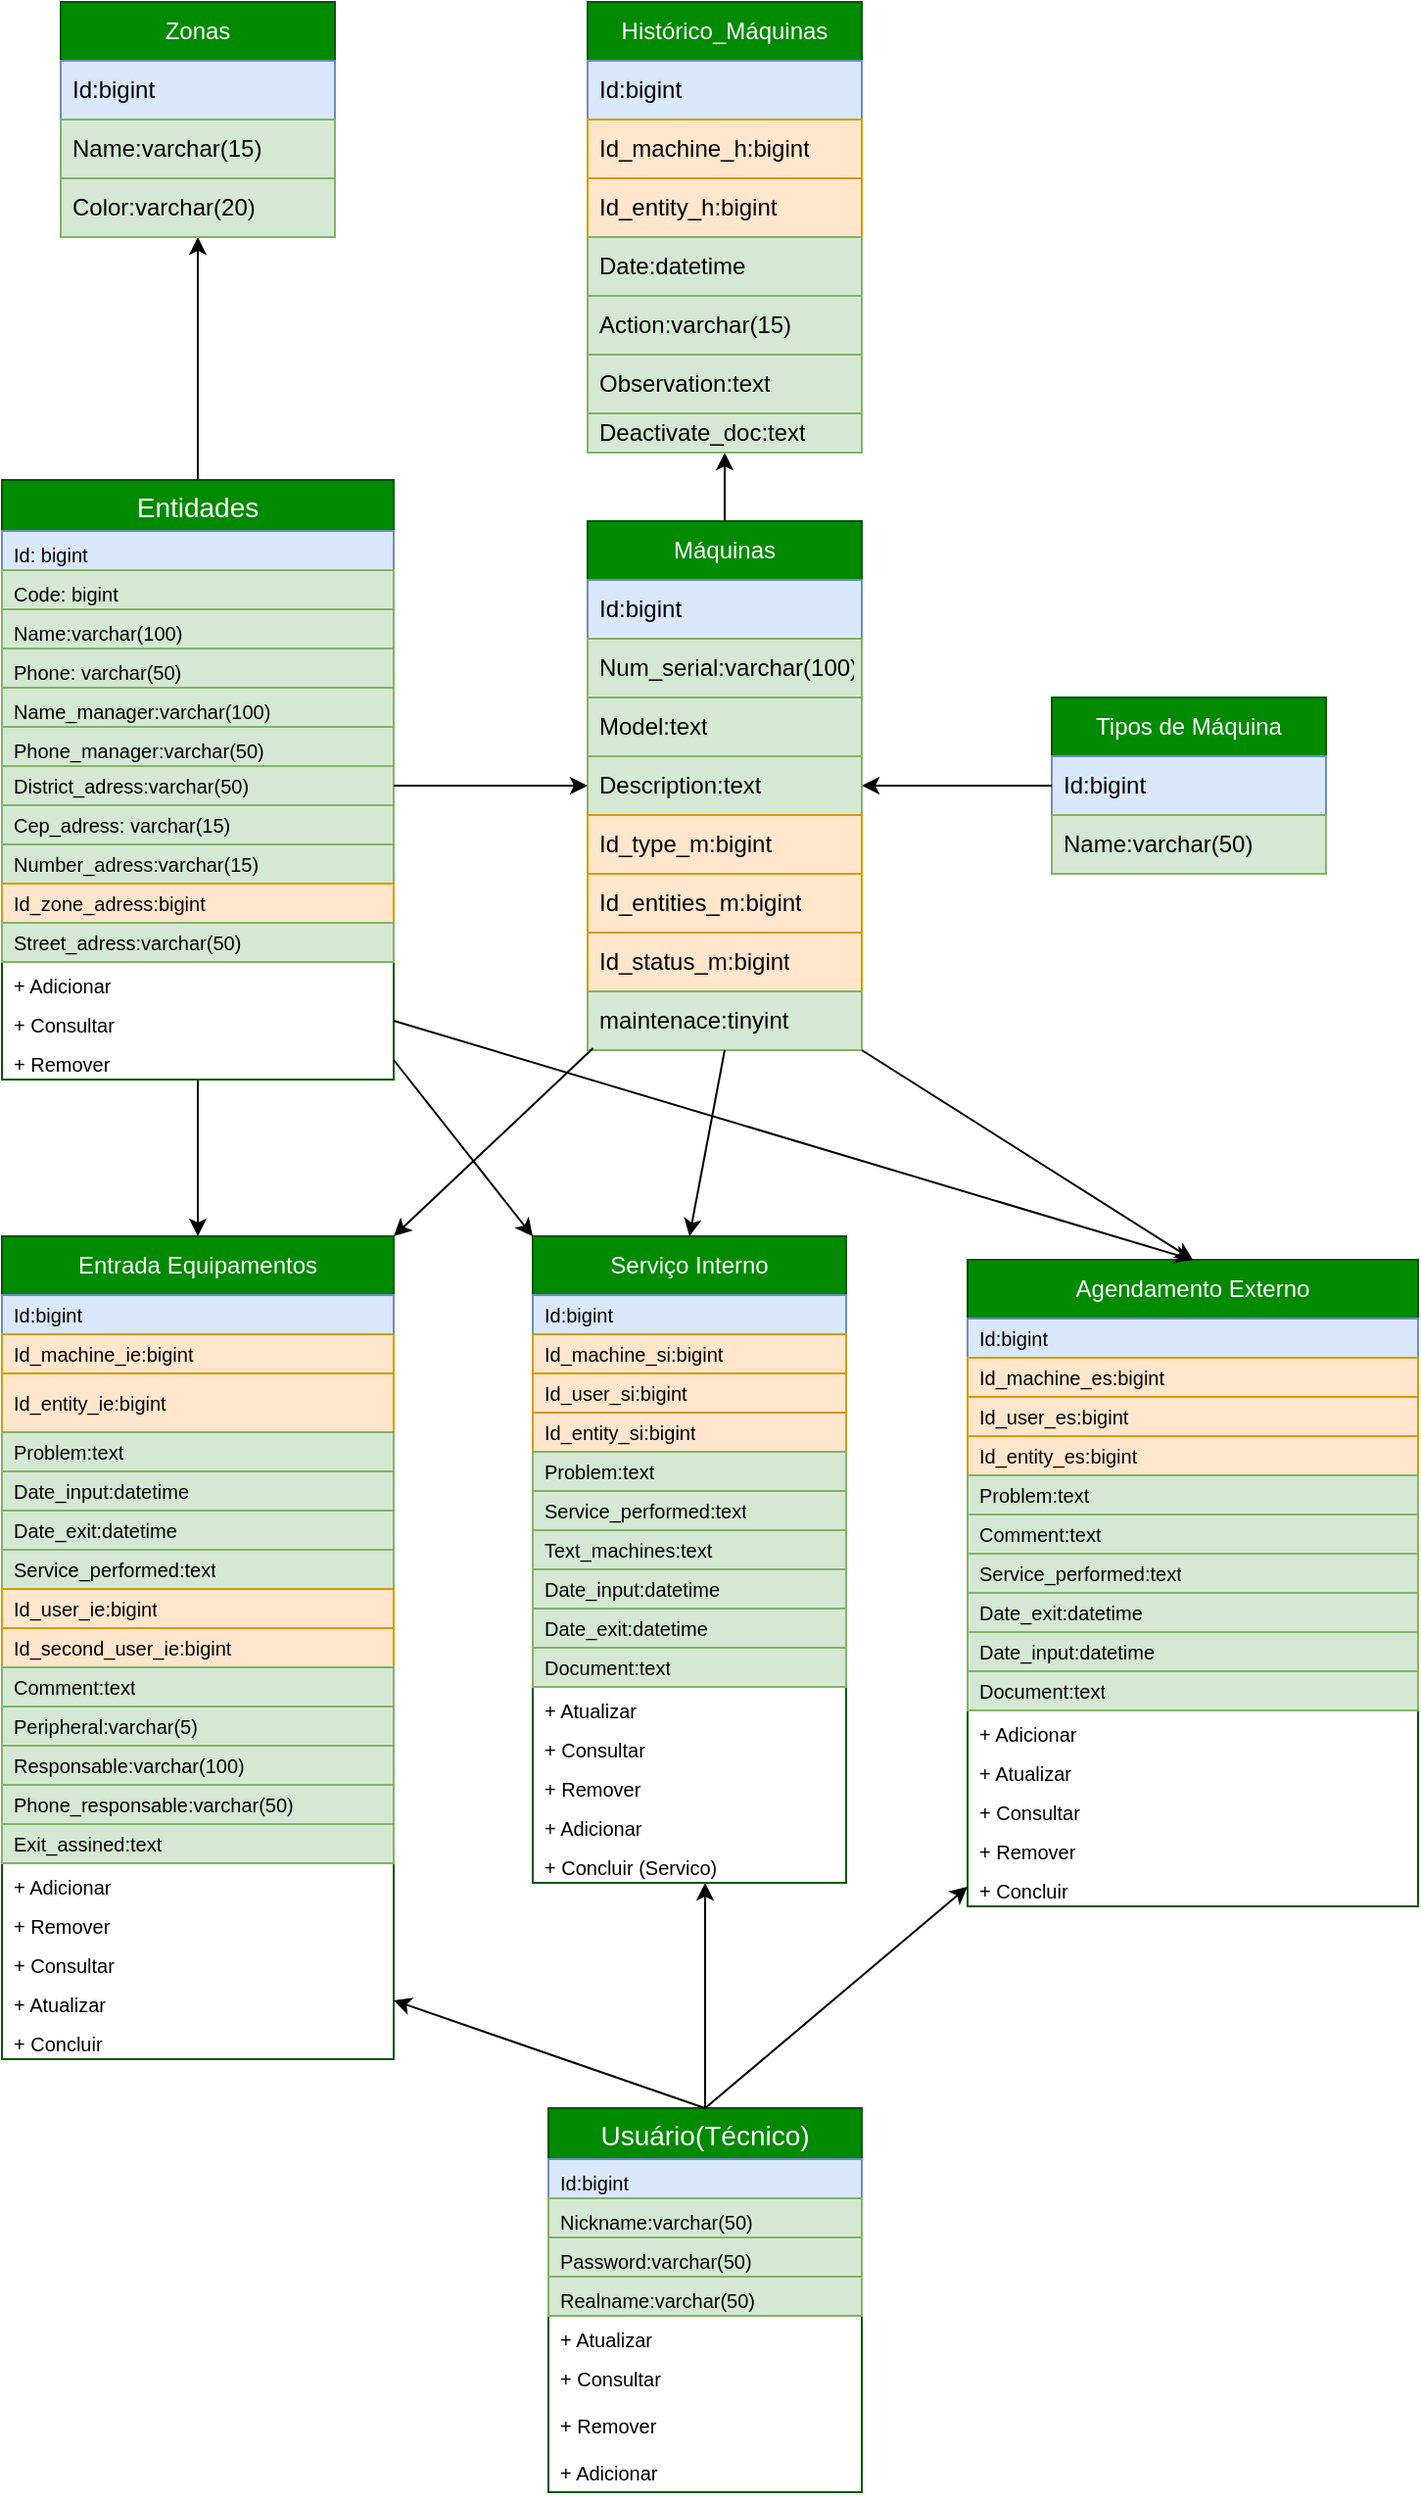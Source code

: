 <mxfile version="21.6.7" type="github">
  <diagram id="jhH0rVAZ2vCAp0ZQUBY2" name="Página-1">
    <mxGraphModel dx="880" dy="1647" grid="1" gridSize="10" guides="1" tooltips="1" connect="1" arrows="1" fold="1" page="1" pageScale="1" pageWidth="827" pageHeight="1169" math="0" shadow="0">
      <root>
        <mxCell id="0" />
        <mxCell id="1" parent="0" />
        <mxCell id="5Dbo4IFUf-cEWgBnjJbT-24" style="edgeStyle=orthogonalEdgeStyle;rounded=0;orthogonalLoop=1;jettySize=auto;html=1;" parent="1" source="HRyGoy-bqbEOZROaMwTN-1" target="rhLS4Nic2qTSWlhyDRIB-3" edge="1">
          <mxGeometry relative="1" as="geometry">
            <Array as="points">
              <mxPoint x="389" y="575" />
              <mxPoint x="389" y="575" />
            </Array>
          </mxGeometry>
        </mxCell>
        <mxCell id="HRyGoy-bqbEOZROaMwTN-1" value="Usuário(Técnico)" style="swimlane;fontStyle=0;childLayout=stackLayout;horizontal=1;startSize=26;horizontalStack=0;resizeParent=1;resizeParentMax=0;resizeLast=0;collapsible=1;marginBottom=0;align=center;fontSize=14;fillColor=#008a00;fontColor=#ffffff;strokeColor=#005700;" parent="1" vertex="1">
          <mxGeometry x="309" y="635" width="160" height="196" as="geometry" />
        </mxCell>
        <mxCell id="HRyGoy-bqbEOZROaMwTN-2" value="Id:bigint" style="text;strokeColor=#6c8ebf;fillColor=#dae8fc;spacingLeft=4;spacingRight=4;overflow=hidden;rotatable=0;points=[[0,0.5],[1,0.5]];portConstraint=eastwest;fontSize=10;spacing=2;spacingTop=0;" parent="HRyGoy-bqbEOZROaMwTN-1" vertex="1">
          <mxGeometry y="26" width="160" height="20" as="geometry" />
        </mxCell>
        <mxCell id="HRyGoy-bqbEOZROaMwTN-3" value="Nickname:varchar(50)" style="text;strokeColor=#82b366;fillColor=#d5e8d4;spacingLeft=4;spacingRight=4;overflow=hidden;rotatable=0;points=[[0,0.5],[1,0.5]];portConstraint=eastwest;fontSize=10;spacing=2;spacingTop=0;" parent="HRyGoy-bqbEOZROaMwTN-1" vertex="1">
          <mxGeometry y="46" width="160" height="20" as="geometry" />
        </mxCell>
        <mxCell id="HRyGoy-bqbEOZROaMwTN-4" value="Password:varchar(50)" style="text;strokeColor=#82b366;fillColor=#d5e8d4;spacingLeft=4;spacingRight=4;overflow=hidden;rotatable=0;points=[[0,0.5],[1,0.5]];portConstraint=eastwest;fontSize=10;spacing=2;spacingTop=0;" parent="HRyGoy-bqbEOZROaMwTN-1" vertex="1">
          <mxGeometry y="66" width="160" height="20" as="geometry" />
        </mxCell>
        <mxCell id="HRyGoy-bqbEOZROaMwTN-5" value="Realname:varchar(50)" style="text;strokeColor=#82b366;fillColor=#d5e8d4;spacingLeft=4;spacingRight=4;overflow=hidden;rotatable=0;points=[[0,0.5],[1,0.5]];portConstraint=eastwest;fontSize=10;spacing=2;spacingTop=0;" parent="HRyGoy-bqbEOZROaMwTN-1" vertex="1">
          <mxGeometry y="86" width="160" height="20" as="geometry" />
        </mxCell>
        <mxCell id="HRyGoy-bqbEOZROaMwTN-100" value="+ Atualizar" style="text;spacingLeft=4;spacingRight=4;overflow=hidden;rotatable=0;points=[[0,0.5],[1,0.5]];portConstraint=eastwest;fontSize=10;" parent="HRyGoy-bqbEOZROaMwTN-1" vertex="1">
          <mxGeometry y="106" width="160" height="20" as="geometry" />
        </mxCell>
        <mxCell id="HRyGoy-bqbEOZROaMwTN-99" value="+ Consultar" style="text;spacingLeft=4;spacingRight=4;overflow=hidden;rotatable=0;points=[[0,0.5],[1,0.5]];portConstraint=eastwest;fontSize=10;" parent="HRyGoy-bqbEOZROaMwTN-1" vertex="1">
          <mxGeometry y="126" width="160" height="24" as="geometry" />
        </mxCell>
        <mxCell id="HRyGoy-bqbEOZROaMwTN-98" value="+ Remover" style="text;spacingLeft=4;spacingRight=4;overflow=hidden;rotatable=0;points=[[0,0.5],[1,0.5]];portConstraint=eastwest;fontSize=10;" parent="HRyGoy-bqbEOZROaMwTN-1" vertex="1">
          <mxGeometry y="150" width="160" height="24" as="geometry" />
        </mxCell>
        <mxCell id="HRyGoy-bqbEOZROaMwTN-101" value="+ Adicionar" style="text;spacingLeft=4;spacingRight=4;overflow=hidden;rotatable=0;points=[[0,0.5],[1,0.5]];portConstraint=eastwest;fontSize=10;" parent="HRyGoy-bqbEOZROaMwTN-1" vertex="1">
          <mxGeometry y="174" width="160" height="22" as="geometry" />
        </mxCell>
        <mxCell id="5Dbo4IFUf-cEWgBnjJbT-6" style="edgeStyle=orthogonalEdgeStyle;rounded=0;orthogonalLoop=1;jettySize=auto;html=1;entryX=0.5;entryY=1;entryDx=0;entryDy=0;" parent="1" source="HRyGoy-bqbEOZROaMwTN-12" target="J3NY9IiLI2Scwx7a_72_-1" edge="1">
          <mxGeometry relative="1" as="geometry" />
        </mxCell>
        <mxCell id="5Dbo4IFUf-cEWgBnjJbT-11" style="edgeStyle=orthogonalEdgeStyle;rounded=0;orthogonalLoop=1;jettySize=auto;html=1;entryX=0.5;entryY=0;entryDx=0;entryDy=0;" parent="1" source="HRyGoy-bqbEOZROaMwTN-12" target="HRyGoy-bqbEOZROaMwTN-20" edge="1">
          <mxGeometry relative="1" as="geometry" />
        </mxCell>
        <mxCell id="HRyGoy-bqbEOZROaMwTN-12" value="Entidades" style="swimlane;fontStyle=0;childLayout=stackLayout;horizontal=1;startSize=26;horizontalStack=0;resizeParent=1;resizeParentMax=0;resizeLast=0;collapsible=1;marginBottom=0;align=center;fontSize=14;fillColor=#008a00;fontColor=#ffffff;strokeColor=#005700;" parent="1" vertex="1">
          <mxGeometry x="30" y="-196" width="200" height="306" as="geometry" />
        </mxCell>
        <mxCell id="HRyGoy-bqbEOZROaMwTN-13" value="Id: bigint" style="text;strokeColor=#6c8ebf;fillColor=#dae8fc;spacingLeft=4;spacingRight=4;overflow=hidden;rotatable=0;points=[[0,0.5],[1,0.5]];portConstraint=eastwest;fontSize=10;" parent="HRyGoy-bqbEOZROaMwTN-12" vertex="1">
          <mxGeometry y="26" width="200" height="20" as="geometry" />
        </mxCell>
        <mxCell id="rhLS4Nic2qTSWlhyDRIB-1" value="Code: bigint" style="text;strokeColor=#82b366;fillColor=#d5e8d4;spacingLeft=4;spacingRight=4;overflow=hidden;rotatable=0;points=[[0,0.5],[1,0.5]];portConstraint=eastwest;fontSize=10;" parent="HRyGoy-bqbEOZROaMwTN-12" vertex="1">
          <mxGeometry y="46" width="200" height="20" as="geometry" />
        </mxCell>
        <mxCell id="HRyGoy-bqbEOZROaMwTN-14" value="Name:varchar(100)" style="text;strokeColor=#82b366;fillColor=#d5e8d4;spacingLeft=4;spacingRight=4;overflow=hidden;rotatable=0;points=[[0,0.5],[1,0.5]];portConstraint=eastwest;fontSize=10;" parent="HRyGoy-bqbEOZROaMwTN-12" vertex="1">
          <mxGeometry y="66" width="200" height="20" as="geometry" />
        </mxCell>
        <mxCell id="HRyGoy-bqbEOZROaMwTN-17" value="Phone: varchar(50)" style="text;strokeColor=#82b366;fillColor=#d5e8d4;spacingLeft=4;spacingRight=4;overflow=hidden;rotatable=0;points=[[0,0.5],[1,0.5]];portConstraint=eastwest;fontSize=10;" parent="HRyGoy-bqbEOZROaMwTN-12" vertex="1">
          <mxGeometry y="86" width="200" height="20" as="geometry" />
        </mxCell>
        <mxCell id="HRyGoy-bqbEOZROaMwTN-18" value="Name_manager:varchar(100)" style="text;strokeColor=#82b366;fillColor=#d5e8d4;spacingLeft=4;spacingRight=4;overflow=hidden;rotatable=0;points=[[0,0.5],[1,0.5]];portConstraint=eastwest;fontSize=10;" parent="HRyGoy-bqbEOZROaMwTN-12" vertex="1">
          <mxGeometry y="106" width="200" height="20" as="geometry" />
        </mxCell>
        <mxCell id="HRyGoy-bqbEOZROaMwTN-19" value="Phone_manager:varchar(50)" style="text;strokeColor=#82b366;fillColor=#d5e8d4;spacingLeft=4;spacingRight=4;overflow=hidden;rotatable=0;points=[[0,0.5],[1,0.5]];portConstraint=eastwest;fontSize=10;" parent="HRyGoy-bqbEOZROaMwTN-12" vertex="1">
          <mxGeometry y="126" width="200" height="20" as="geometry" />
        </mxCell>
        <mxCell id="HRyGoy-bqbEOZROaMwTN-63" value="District_adress:varchar(50)" style="text;strokeColor=#82b366;fillColor=#d5e8d4;align=left;verticalAlign=middle;spacingLeft=4;spacingRight=4;overflow=hidden;points=[[0,0.5],[1,0.5]];portConstraint=eastwest;rotatable=0;whiteSpace=wrap;html=1;fontSize=10;" parent="HRyGoy-bqbEOZROaMwTN-12" vertex="1">
          <mxGeometry y="146" width="200" height="20" as="geometry" />
        </mxCell>
        <mxCell id="HRyGoy-bqbEOZROaMwTN-67" value="Cep_adress: varchar(15)" style="text;strokeColor=#82b366;fillColor=#d5e8d4;align=left;verticalAlign=middle;spacingLeft=4;spacingRight=4;overflow=hidden;points=[[0,0.5],[1,0.5]];portConstraint=eastwest;rotatable=0;whiteSpace=wrap;html=1;fontSize=10;" parent="HRyGoy-bqbEOZROaMwTN-12" vertex="1">
          <mxGeometry y="166" width="200" height="20" as="geometry" />
        </mxCell>
        <mxCell id="HRyGoy-bqbEOZROaMwTN-66" value="Number_adress:varchar(15)" style="text;strokeColor=#82b366;fillColor=#d5e8d4;align=left;verticalAlign=middle;spacingLeft=4;spacingRight=4;overflow=hidden;points=[[0,0.5],[1,0.5]];portConstraint=eastwest;rotatable=0;whiteSpace=wrap;html=1;fontSize=10;" parent="HRyGoy-bqbEOZROaMwTN-12" vertex="1">
          <mxGeometry y="186" width="200" height="20" as="geometry" />
        </mxCell>
        <mxCell id="HRyGoy-bqbEOZROaMwTN-65" value="Id_zone_adress:bigint" style="text;strokeColor=#d79b00;fillColor=#ffe6cc;align=left;verticalAlign=middle;spacingLeft=4;spacingRight=4;overflow=hidden;points=[[0,0.5],[1,0.5]];portConstraint=eastwest;rotatable=0;whiteSpace=wrap;html=1;fontSize=10;" parent="HRyGoy-bqbEOZROaMwTN-12" vertex="1">
          <mxGeometry y="206" width="200" height="20" as="geometry" />
        </mxCell>
        <mxCell id="HRyGoy-bqbEOZROaMwTN-64" value="Street_adress:varchar(50)" style="text;strokeColor=#82b366;fillColor=#d5e8d4;align=left;verticalAlign=middle;spacingLeft=4;spacingRight=4;overflow=hidden;points=[[0,0.5],[1,0.5]];portConstraint=eastwest;rotatable=0;whiteSpace=wrap;html=1;fontSize=10;" parent="HRyGoy-bqbEOZROaMwTN-12" vertex="1">
          <mxGeometry y="226" width="200" height="20" as="geometry" />
        </mxCell>
        <mxCell id="HRyGoy-bqbEOZROaMwTN-79" value="+ Adicionar" style="text;spacingLeft=4;spacingRight=4;overflow=hidden;rotatable=0;points=[[0,0.5],[1,0.5]];portConstraint=eastwest;fontSize=10;" parent="HRyGoy-bqbEOZROaMwTN-12" vertex="1">
          <mxGeometry y="246" width="200" height="20" as="geometry" />
        </mxCell>
        <mxCell id="HRyGoy-bqbEOZROaMwTN-80" value="+ Consultar" style="text;spacingLeft=4;spacingRight=4;overflow=hidden;rotatable=0;points=[[0,0.5],[1,0.5]];portConstraint=eastwest;fontSize=10;" parent="HRyGoy-bqbEOZROaMwTN-12" vertex="1">
          <mxGeometry y="266" width="200" height="20" as="geometry" />
        </mxCell>
        <mxCell id="HRyGoy-bqbEOZROaMwTN-81" value="+ Remover" style="text;spacingLeft=4;spacingRight=4;overflow=hidden;rotatable=0;points=[[0,0.5],[1,0.5]];portConstraint=eastwest;fontSize=10;" parent="HRyGoy-bqbEOZROaMwTN-12" vertex="1">
          <mxGeometry y="286" width="200" height="20" as="geometry" />
        </mxCell>
        <mxCell id="HRyGoy-bqbEOZROaMwTN-20" value="Entrada Equipamentos" style="swimlane;fontStyle=0;childLayout=stackLayout;horizontal=1;startSize=30;horizontalStack=0;resizeParent=1;resizeParentMax=0;resizeLast=0;collapsible=1;marginBottom=0;whiteSpace=wrap;html=1;fillColor=#008a00;fontColor=#ffffff;strokeColor=#005700;" parent="1" vertex="1">
          <mxGeometry x="30" y="190" width="200" height="420" as="geometry" />
        </mxCell>
        <mxCell id="HRyGoy-bqbEOZROaMwTN-21" value="Id:bigint" style="text;strokeColor=#6c8ebf;fillColor=#dae8fc;align=left;verticalAlign=middle;spacingLeft=4;spacingRight=4;overflow=hidden;points=[[0,0.5],[1,0.5]];portConstraint=eastwest;rotatable=0;whiteSpace=wrap;html=1;fontSize=10;" parent="HRyGoy-bqbEOZROaMwTN-20" vertex="1">
          <mxGeometry y="30" width="200" height="20" as="geometry" />
        </mxCell>
        <mxCell id="HRyGoy-bqbEOZROaMwTN-22" value="Id_machine_ie:bigint" style="text;strokeColor=#d79b00;fillColor=#ffe6cc;align=left;verticalAlign=middle;spacingLeft=4;spacingRight=4;overflow=hidden;points=[[0,0.5],[1,0.5]];portConstraint=eastwest;rotatable=0;whiteSpace=wrap;html=1;fontSize=10;" parent="HRyGoy-bqbEOZROaMwTN-20" vertex="1">
          <mxGeometry y="50" width="200" height="20" as="geometry" />
        </mxCell>
        <mxCell id="QohuGBd5x0z0jERMGqDr-1" value="Id_entity_ie:bigint" style="text;strokeColor=#d79b00;fillColor=#ffe6cc;align=left;verticalAlign=middle;spacingLeft=4;spacingRight=4;overflow=hidden;points=[[0,0.5],[1,0.5]];portConstraint=eastwest;rotatable=0;whiteSpace=wrap;html=1;fontSize=10;" parent="HRyGoy-bqbEOZROaMwTN-20" vertex="1">
          <mxGeometry y="70" width="200" height="30" as="geometry" />
        </mxCell>
        <mxCell id="HRyGoy-bqbEOZROaMwTN-28" value="Problem:text" style="text;strokeColor=#82b366;fillColor=#d5e8d4;align=left;verticalAlign=middle;spacingLeft=4;spacingRight=4;overflow=hidden;points=[[0,0.5],[1,0.5]];portConstraint=eastwest;rotatable=0;whiteSpace=wrap;html=1;fontSize=10;" parent="HRyGoy-bqbEOZROaMwTN-20" vertex="1">
          <mxGeometry y="100" width="200" height="20" as="geometry" />
        </mxCell>
        <mxCell id="HRyGoy-bqbEOZROaMwTN-26" value="Date_input:datetime" style="text;strokeColor=#82b366;fillColor=#d5e8d4;align=left;verticalAlign=middle;spacingLeft=4;spacingRight=4;overflow=hidden;points=[[0,0.5],[1,0.5]];portConstraint=eastwest;rotatable=0;whiteSpace=wrap;html=1;fontSize=10;" parent="HRyGoy-bqbEOZROaMwTN-20" vertex="1">
          <mxGeometry y="120" width="200" height="20" as="geometry" />
        </mxCell>
        <mxCell id="HRyGoy-bqbEOZROaMwTN-25" value="Date_exit:datetime" style="text;strokeColor=#82b366;fillColor=#d5e8d4;align=left;verticalAlign=middle;spacingLeft=4;spacingRight=4;overflow=hidden;points=[[0,0.5],[1,0.5]];portConstraint=eastwest;rotatable=0;whiteSpace=wrap;html=1;fontSize=10;" parent="HRyGoy-bqbEOZROaMwTN-20" vertex="1">
          <mxGeometry y="140" width="200" height="20" as="geometry" />
        </mxCell>
        <mxCell id="HRyGoy-bqbEOZROaMwTN-60" value="Service_performed:text" style="text;strokeColor=#82b366;fillColor=#d5e8d4;align=left;verticalAlign=middle;spacingLeft=4;spacingRight=4;overflow=hidden;points=[[0,0.5],[1,0.5]];portConstraint=eastwest;rotatable=0;whiteSpace=wrap;html=1;fontSize=10;" parent="HRyGoy-bqbEOZROaMwTN-20" vertex="1">
          <mxGeometry y="160" width="200" height="20" as="geometry" />
        </mxCell>
        <mxCell id="HRyGoy-bqbEOZROaMwTN-27" value="Id_user_ie:bigint" style="text;strokeColor=#d79b00;fillColor=#ffe6cc;align=left;verticalAlign=middle;spacingLeft=4;spacingRight=4;overflow=hidden;points=[[0,0.5],[1,0.5]];portConstraint=eastwest;rotatable=0;whiteSpace=wrap;html=1;fontSize=10;" parent="HRyGoy-bqbEOZROaMwTN-20" vertex="1">
          <mxGeometry y="180" width="200" height="20" as="geometry" />
        </mxCell>
        <mxCell id="5Dbo4IFUf-cEWgBnjJbT-16" value="Id_second_user_ie:bigint" style="text;strokeColor=#d79b00;fillColor=#ffe6cc;align=left;verticalAlign=middle;spacingLeft=4;spacingRight=4;overflow=hidden;points=[[0,0.5],[1,0.5]];portConstraint=eastwest;rotatable=0;whiteSpace=wrap;html=1;fontSize=10;" parent="HRyGoy-bqbEOZROaMwTN-20" vertex="1">
          <mxGeometry y="200" width="200" height="20" as="geometry" />
        </mxCell>
        <mxCell id="HRyGoy-bqbEOZROaMwTN-55" value="Comment:text" style="text;strokeColor=#82b366;fillColor=#d5e8d4;align=left;verticalAlign=middle;spacingLeft=4;spacingRight=4;overflow=hidden;points=[[0,0.5],[1,0.5]];portConstraint=eastwest;rotatable=0;whiteSpace=wrap;html=1;fontSize=10;" parent="HRyGoy-bqbEOZROaMwTN-20" vertex="1">
          <mxGeometry y="220" width="200" height="20" as="geometry" />
        </mxCell>
        <mxCell id="5Dbo4IFUf-cEWgBnjJbT-13" value="Peripheral:varchar(5)" style="text;strokeColor=#82b366;fillColor=#d5e8d4;align=left;verticalAlign=middle;spacingLeft=4;spacingRight=4;overflow=hidden;points=[[0,0.5],[1,0.5]];portConstraint=eastwest;rotatable=0;whiteSpace=wrap;html=1;fontSize=10;" parent="HRyGoy-bqbEOZROaMwTN-20" vertex="1">
          <mxGeometry y="240" width="200" height="20" as="geometry" />
        </mxCell>
        <mxCell id="5Dbo4IFUf-cEWgBnjJbT-14" value="Responsable:varchar(100)" style="text;strokeColor=#82b366;fillColor=#d5e8d4;align=left;verticalAlign=middle;spacingLeft=4;spacingRight=4;overflow=hidden;points=[[0,0.5],[1,0.5]];portConstraint=eastwest;rotatable=0;whiteSpace=wrap;html=1;fontSize=10;" parent="HRyGoy-bqbEOZROaMwTN-20" vertex="1">
          <mxGeometry y="260" width="200" height="20" as="geometry" />
        </mxCell>
        <mxCell id="5Dbo4IFUf-cEWgBnjJbT-15" value="Phone_responsable:varchar(50)" style="text;strokeColor=#82b366;fillColor=#d5e8d4;align=left;verticalAlign=middle;spacingLeft=4;spacingRight=4;overflow=hidden;points=[[0,0.5],[1,0.5]];portConstraint=eastwest;rotatable=0;whiteSpace=wrap;html=1;fontSize=10;" parent="HRyGoy-bqbEOZROaMwTN-20" vertex="1">
          <mxGeometry y="280" width="200" height="20" as="geometry" />
        </mxCell>
        <mxCell id="5Dbo4IFUf-cEWgBnjJbT-17" value="Exit_assined:text" style="text;strokeColor=#82b366;fillColor=#d5e8d4;align=left;verticalAlign=middle;spacingLeft=4;spacingRight=4;overflow=hidden;points=[[0,0.5],[1,0.5]];portConstraint=eastwest;rotatable=0;whiteSpace=wrap;html=1;fontSize=10;" parent="HRyGoy-bqbEOZROaMwTN-20" vertex="1">
          <mxGeometry y="300" width="200" height="20" as="geometry" />
        </mxCell>
        <mxCell id="HRyGoy-bqbEOZROaMwTN-85" value="+ Adicionar" style="text;spacingLeft=4;spacingRight=4;overflow=hidden;rotatable=0;points=[[0,0.5],[1,0.5]];portConstraint=eastwest;fontSize=10;" parent="HRyGoy-bqbEOZROaMwTN-20" vertex="1">
          <mxGeometry y="320" width="200" height="20" as="geometry" />
        </mxCell>
        <mxCell id="HRyGoy-bqbEOZROaMwTN-87" value="+ Remover" style="text;spacingLeft=4;spacingRight=4;overflow=hidden;rotatable=0;points=[[0,0.5],[1,0.5]];portConstraint=eastwest;fontSize=10;" parent="HRyGoy-bqbEOZROaMwTN-20" vertex="1">
          <mxGeometry y="340" width="200" height="20" as="geometry" />
        </mxCell>
        <mxCell id="HRyGoy-bqbEOZROaMwTN-86" value="+ Consultar" style="text;spacingLeft=4;spacingRight=4;overflow=hidden;rotatable=0;points=[[0,0.5],[1,0.5]];portConstraint=eastwest;fontSize=10;" parent="HRyGoy-bqbEOZROaMwTN-20" vertex="1">
          <mxGeometry y="360" width="200" height="20" as="geometry" />
        </mxCell>
        <mxCell id="HRyGoy-bqbEOZROaMwTN-88" value="+ Atualizar" style="text;spacingLeft=4;spacingRight=4;overflow=hidden;rotatable=0;points=[[0,0.5],[1,0.5]];portConstraint=eastwest;fontSize=10;" parent="HRyGoy-bqbEOZROaMwTN-20" vertex="1">
          <mxGeometry y="380" width="200" height="20" as="geometry" />
        </mxCell>
        <mxCell id="rhLS4Nic2qTSWlhyDRIB-2" value="+ Concluir" style="text;spacingLeft=4;spacingRight=4;overflow=hidden;rotatable=0;points=[[0,0.5],[1,0.5]];portConstraint=eastwest;fontSize=10;" parent="HRyGoy-bqbEOZROaMwTN-20" vertex="1">
          <mxGeometry y="400" width="200" height="20" as="geometry" />
        </mxCell>
        <mxCell id="HRyGoy-bqbEOZROaMwTN-33" value="Agendamento Externo" style="swimlane;fontStyle=0;childLayout=stackLayout;horizontal=1;startSize=30;horizontalStack=0;resizeParent=1;resizeParentMax=0;resizeLast=0;collapsible=1;marginBottom=0;whiteSpace=wrap;html=1;fillColor=#008a00;strokeColor=#005700;fontColor=#ffffff;" parent="1" vertex="1">
          <mxGeometry x="523" y="202" width="230" height="330" as="geometry" />
        </mxCell>
        <mxCell id="HRyGoy-bqbEOZROaMwTN-34" value="Id:bigint" style="text;strokeColor=#6c8ebf;fillColor=#dae8fc;align=left;verticalAlign=middle;spacingLeft=4;spacingRight=4;overflow=hidden;points=[[0,0.5],[1,0.5]];portConstraint=eastwest;rotatable=0;whiteSpace=wrap;html=1;fontSize=10;" parent="HRyGoy-bqbEOZROaMwTN-33" vertex="1">
          <mxGeometry y="30" width="230" height="20" as="geometry" />
        </mxCell>
        <mxCell id="HRyGoy-bqbEOZROaMwTN-37" value="Id_machine_es:bigint" style="text;strokeColor=#d79b00;fillColor=#ffe6cc;align=left;verticalAlign=middle;spacingLeft=4;spacingRight=4;overflow=hidden;points=[[0,0.5],[1,0.5]];portConstraint=eastwest;rotatable=0;whiteSpace=wrap;html=1;fontSize=10;" parent="HRyGoy-bqbEOZROaMwTN-33" vertex="1">
          <mxGeometry y="50" width="230" height="20" as="geometry" />
        </mxCell>
        <mxCell id="QohuGBd5x0z0jERMGqDr-4" value="Id_user_es:bigint" style="text;strokeColor=#d79b00;fillColor=#ffe6cc;align=left;verticalAlign=middle;spacingLeft=4;spacingRight=4;overflow=hidden;points=[[0,0.5],[1,0.5]];portConstraint=eastwest;rotatable=0;whiteSpace=wrap;html=1;fontSize=10;" parent="HRyGoy-bqbEOZROaMwTN-33" vertex="1">
          <mxGeometry y="70" width="230" height="20" as="geometry" />
        </mxCell>
        <mxCell id="HRyGoy-bqbEOZROaMwTN-58" value="Id_entity_es:bigint" style="text;strokeColor=#d79b00;fillColor=#ffe6cc;align=left;verticalAlign=middle;spacingLeft=4;spacingRight=4;overflow=hidden;points=[[0,0.5],[1,0.5]];portConstraint=eastwest;rotatable=0;whiteSpace=wrap;html=1;fontSize=10;" parent="HRyGoy-bqbEOZROaMwTN-33" vertex="1">
          <mxGeometry y="90" width="230" height="20" as="geometry" />
        </mxCell>
        <mxCell id="HRyGoy-bqbEOZROaMwTN-42" value="Problem:text" style="text;strokeColor=#82b366;fillColor=#d5e8d4;align=left;verticalAlign=middle;spacingLeft=4;spacingRight=4;overflow=hidden;points=[[0,0.5],[1,0.5]];portConstraint=eastwest;rotatable=0;whiteSpace=wrap;html=1;fontSize=10;" parent="HRyGoy-bqbEOZROaMwTN-33" vertex="1">
          <mxGeometry y="110" width="230" height="20" as="geometry" />
        </mxCell>
        <mxCell id="HRyGoy-bqbEOZROaMwTN-41" value="Comment:text" style="text;strokeColor=#82b366;fillColor=#d5e8d4;align=left;verticalAlign=middle;spacingLeft=4;spacingRight=4;overflow=hidden;points=[[0,0.5],[1,0.5]];portConstraint=eastwest;rotatable=0;whiteSpace=wrap;html=1;fontSize=10;" parent="HRyGoy-bqbEOZROaMwTN-33" vertex="1">
          <mxGeometry y="130" width="230" height="20" as="geometry" />
        </mxCell>
        <mxCell id="HRyGoy-bqbEOZROaMwTN-56" value="Service_performed:text" style="text;strokeColor=#82b366;fillColor=#d5e8d4;align=left;verticalAlign=middle;spacingLeft=4;spacingRight=4;overflow=hidden;points=[[0,0.5],[1,0.5]];portConstraint=eastwest;rotatable=0;whiteSpace=wrap;html=1;fontSize=10;" parent="HRyGoy-bqbEOZROaMwTN-33" vertex="1">
          <mxGeometry y="150" width="230" height="20" as="geometry" />
        </mxCell>
        <mxCell id="5Dbo4IFUf-cEWgBnjJbT-27" value="Date_exit:datetime" style="text;strokeColor=#82b366;fillColor=#d5e8d4;align=left;verticalAlign=middle;spacingLeft=4;spacingRight=4;overflow=hidden;points=[[0,0.5],[1,0.5]];portConstraint=eastwest;rotatable=0;whiteSpace=wrap;html=1;fontSize=10;" parent="HRyGoy-bqbEOZROaMwTN-33" vertex="1">
          <mxGeometry y="170" width="230" height="20" as="geometry" />
        </mxCell>
        <mxCell id="5Dbo4IFUf-cEWgBnjJbT-28" value="Date_input:datetime" style="text;strokeColor=#82b366;fillColor=#d5e8d4;align=left;verticalAlign=middle;spacingLeft=4;spacingRight=4;overflow=hidden;points=[[0,0.5],[1,0.5]];portConstraint=eastwest;rotatable=0;whiteSpace=wrap;html=1;fontSize=10;" parent="HRyGoy-bqbEOZROaMwTN-33" vertex="1">
          <mxGeometry y="190" width="230" height="20" as="geometry" />
        </mxCell>
        <mxCell id="5Dbo4IFUf-cEWgBnjJbT-29" value="Document:text" style="text;strokeColor=#82b366;fillColor=#d5e8d4;align=left;verticalAlign=middle;spacingLeft=4;spacingRight=4;overflow=hidden;points=[[0,0.5],[1,0.5]];portConstraint=eastwest;rotatable=0;whiteSpace=wrap;html=1;fontSize=10;" parent="HRyGoy-bqbEOZROaMwTN-33" vertex="1">
          <mxGeometry y="210" width="230" height="20" as="geometry" />
        </mxCell>
        <mxCell id="HRyGoy-bqbEOZROaMwTN-89" value="+ Adicionar" style="text;spacingLeft=4;spacingRight=4;overflow=hidden;rotatable=0;points=[[0,0.5],[1,0.5]];portConstraint=eastwest;fontSize=10;" parent="HRyGoy-bqbEOZROaMwTN-33" vertex="1">
          <mxGeometry y="230" width="230" height="20" as="geometry" />
        </mxCell>
        <mxCell id="HRyGoy-bqbEOZROaMwTN-92" value="+ Atualizar" style="text;spacingLeft=4;spacingRight=4;overflow=hidden;rotatable=0;points=[[0,0.5],[1,0.5]];portConstraint=eastwest;fontSize=10;" parent="HRyGoy-bqbEOZROaMwTN-33" vertex="1">
          <mxGeometry y="250" width="230" height="20" as="geometry" />
        </mxCell>
        <mxCell id="HRyGoy-bqbEOZROaMwTN-91" value="+ Consultar" style="text;spacingLeft=4;spacingRight=4;overflow=hidden;rotatable=0;points=[[0,0.5],[1,0.5]];portConstraint=eastwest;fontSize=10;" parent="HRyGoy-bqbEOZROaMwTN-33" vertex="1">
          <mxGeometry y="270" width="230" height="20" as="geometry" />
        </mxCell>
        <mxCell id="HRyGoy-bqbEOZROaMwTN-90" value="+ Remover" style="text;spacingLeft=4;spacingRight=4;overflow=hidden;rotatable=0;points=[[0,0.5],[1,0.5]];portConstraint=eastwest;fontSize=10;" parent="HRyGoy-bqbEOZROaMwTN-33" vertex="1">
          <mxGeometry y="290" width="230" height="20" as="geometry" />
        </mxCell>
        <mxCell id="5Dbo4IFUf-cEWgBnjJbT-30" value="+ Concluir" style="text;spacingLeft=4;spacingRight=4;overflow=hidden;rotatable=0;points=[[0,0.5],[1,0.5]];portConstraint=eastwest;fontSize=10;" parent="HRyGoy-bqbEOZROaMwTN-33" vertex="1">
          <mxGeometry y="310" width="230" height="20" as="geometry" />
        </mxCell>
        <mxCell id="HRyGoy-bqbEOZROaMwTN-44" value="Serviço Interno" style="swimlane;fontStyle=0;childLayout=stackLayout;horizontal=1;startSize=30;horizontalStack=0;resizeParent=1;resizeParentMax=0;resizeLast=0;collapsible=1;marginBottom=0;whiteSpace=wrap;html=1;fillColor=#008a00;fontColor=#ffffff;strokeColor=#005700;" parent="1" vertex="1">
          <mxGeometry x="301" y="190" width="160" height="330" as="geometry" />
        </mxCell>
        <mxCell id="HRyGoy-bqbEOZROaMwTN-45" value="Id:bigint" style="text;strokeColor=#6c8ebf;fillColor=#dae8fc;align=left;verticalAlign=middle;spacingLeft=4;spacingRight=4;overflow=hidden;points=[[0,0.5],[1,0.5]];portConstraint=eastwest;rotatable=0;whiteSpace=wrap;html=1;fontSize=10;" parent="HRyGoy-bqbEOZROaMwTN-44" vertex="1">
          <mxGeometry y="30" width="160" height="20" as="geometry" />
        </mxCell>
        <mxCell id="HRyGoy-bqbEOZROaMwTN-53" value="Id_machine_si:bigint" style="text;strokeColor=#d79b00;fillColor=#ffe6cc;align=left;verticalAlign=middle;spacingLeft=4;spacingRight=4;overflow=hidden;points=[[0,0.5],[1,0.5]];portConstraint=eastwest;rotatable=0;whiteSpace=wrap;html=1;fontSize=10;" parent="HRyGoy-bqbEOZROaMwTN-44" vertex="1">
          <mxGeometry y="50" width="160" height="20" as="geometry" />
        </mxCell>
        <mxCell id="QohuGBd5x0z0jERMGqDr-5" value="Id_user_si:bigint" style="text;strokeColor=#d79b00;fillColor=#ffe6cc;align=left;verticalAlign=middle;spacingLeft=4;spacingRight=4;overflow=hidden;points=[[0,0.5],[1,0.5]];portConstraint=eastwest;rotatable=0;whiteSpace=wrap;html=1;fontSize=10;" parent="HRyGoy-bqbEOZROaMwTN-44" vertex="1">
          <mxGeometry y="70" width="160" height="20" as="geometry" />
        </mxCell>
        <mxCell id="HRyGoy-bqbEOZROaMwTN-59" value="Id_entity_si:bigint" style="text;strokeColor=#d79b00;fillColor=#ffe6cc;align=left;verticalAlign=middle;spacingLeft=4;spacingRight=4;overflow=hidden;points=[[0,0.5],[1,0.5]];portConstraint=eastwest;rotatable=0;whiteSpace=wrap;html=1;fontSize=10;" parent="HRyGoy-bqbEOZROaMwTN-44" vertex="1">
          <mxGeometry y="90" width="160" height="20" as="geometry" />
        </mxCell>
        <mxCell id="HRyGoy-bqbEOZROaMwTN-47" value="Problem:text" style="text;strokeColor=#82b366;fillColor=#d5e8d4;align=left;verticalAlign=middle;spacingLeft=4;spacingRight=4;overflow=hidden;points=[[0,0.5],[1,0.5]];portConstraint=eastwest;rotatable=0;whiteSpace=wrap;html=1;fontSize=10;" parent="HRyGoy-bqbEOZROaMwTN-44" vertex="1">
          <mxGeometry y="110" width="160" height="20" as="geometry" />
        </mxCell>
        <mxCell id="HRyGoy-bqbEOZROaMwTN-57" value="Service_performed:text" style="text;strokeColor=#82b366;fillColor=#d5e8d4;align=left;verticalAlign=middle;spacingLeft=4;spacingRight=4;overflow=hidden;points=[[0,0.5],[1,0.5]];portConstraint=eastwest;rotatable=0;whiteSpace=wrap;html=1;fontSize=10;" parent="HRyGoy-bqbEOZROaMwTN-44" vertex="1">
          <mxGeometry y="130" width="160" height="20" as="geometry" />
        </mxCell>
        <mxCell id="5Dbo4IFUf-cEWgBnjJbT-19" value="Text_machines:text" style="text;strokeColor=#82b366;fillColor=#d5e8d4;align=left;verticalAlign=middle;spacingLeft=4;spacingRight=4;overflow=hidden;points=[[0,0.5],[1,0.5]];portConstraint=eastwest;rotatable=0;whiteSpace=wrap;html=1;fontSize=10;" parent="HRyGoy-bqbEOZROaMwTN-44" vertex="1">
          <mxGeometry y="150" width="160" height="20" as="geometry" />
        </mxCell>
        <mxCell id="5Dbo4IFUf-cEWgBnjJbT-20" value="Date_input:datetime" style="text;strokeColor=#82b366;fillColor=#d5e8d4;align=left;verticalAlign=middle;spacingLeft=4;spacingRight=4;overflow=hidden;points=[[0,0.5],[1,0.5]];portConstraint=eastwest;rotatable=0;whiteSpace=wrap;html=1;fontSize=10;" parent="HRyGoy-bqbEOZROaMwTN-44" vertex="1">
          <mxGeometry y="170" width="160" height="20" as="geometry" />
        </mxCell>
        <mxCell id="5Dbo4IFUf-cEWgBnjJbT-21" value="Date_exit:datetime" style="text;strokeColor=#82b366;fillColor=#d5e8d4;align=left;verticalAlign=middle;spacingLeft=4;spacingRight=4;overflow=hidden;points=[[0,0.5],[1,0.5]];portConstraint=eastwest;rotatable=0;whiteSpace=wrap;html=1;fontSize=10;" parent="HRyGoy-bqbEOZROaMwTN-44" vertex="1">
          <mxGeometry y="190" width="160" height="20" as="geometry" />
        </mxCell>
        <mxCell id="5Dbo4IFUf-cEWgBnjJbT-22" value="Document:text" style="text;strokeColor=#82b366;fillColor=#d5e8d4;align=left;verticalAlign=middle;spacingLeft=4;spacingRight=4;overflow=hidden;points=[[0,0.5],[1,0.5]];portConstraint=eastwest;rotatable=0;whiteSpace=wrap;html=1;fontSize=10;" parent="HRyGoy-bqbEOZROaMwTN-44" vertex="1">
          <mxGeometry y="210" width="160" height="20" as="geometry" />
        </mxCell>
        <mxCell id="HRyGoy-bqbEOZROaMwTN-96" value="+ Atualizar" style="text;spacingLeft=4;spacingRight=4;overflow=hidden;rotatable=0;points=[[0,0.5],[1,0.5]];portConstraint=eastwest;fontSize=10;" parent="HRyGoy-bqbEOZROaMwTN-44" vertex="1">
          <mxGeometry y="230" width="160" height="20" as="geometry" />
        </mxCell>
        <mxCell id="HRyGoy-bqbEOZROaMwTN-95" value="+ Consultar" style="text;spacingLeft=4;spacingRight=4;overflow=hidden;rotatable=0;points=[[0,0.5],[1,0.5]];portConstraint=eastwest;fontSize=10;" parent="HRyGoy-bqbEOZROaMwTN-44" vertex="1">
          <mxGeometry y="250" width="160" height="20" as="geometry" />
        </mxCell>
        <mxCell id="HRyGoy-bqbEOZROaMwTN-94" value="+ Remover" style="text;spacingLeft=4;spacingRight=4;overflow=hidden;rotatable=0;points=[[0,0.5],[1,0.5]];portConstraint=eastwest;fontSize=10;" parent="HRyGoy-bqbEOZROaMwTN-44" vertex="1">
          <mxGeometry y="270" width="160" height="20" as="geometry" />
        </mxCell>
        <mxCell id="HRyGoy-bqbEOZROaMwTN-93" value="+ Adicionar" style="text;spacingLeft=4;spacingRight=4;overflow=hidden;rotatable=0;points=[[0,0.5],[1,0.5]];portConstraint=eastwest;fontSize=10;" parent="HRyGoy-bqbEOZROaMwTN-44" vertex="1">
          <mxGeometry y="290" width="160" height="20" as="geometry" />
        </mxCell>
        <mxCell id="rhLS4Nic2qTSWlhyDRIB-3" value="+ Concluir (Servico)" style="text;spacingLeft=4;spacingRight=4;overflow=hidden;rotatable=0;points=[[0,0.5],[1,0.5]];portConstraint=eastwest;fontSize=10;" parent="HRyGoy-bqbEOZROaMwTN-44" vertex="1">
          <mxGeometry y="310" width="160" height="20" as="geometry" />
        </mxCell>
        <mxCell id="5Dbo4IFUf-cEWgBnjJbT-5" style="edgeStyle=orthogonalEdgeStyle;rounded=0;orthogonalLoop=1;jettySize=auto;html=1;entryX=0.5;entryY=1;entryDx=0;entryDy=0;" parent="1" source="N0PqrY3mI4V0_o5TuzMC-1" target="N0PqrY3mI4V0_o5TuzMC-12" edge="1">
          <mxGeometry relative="1" as="geometry" />
        </mxCell>
        <mxCell id="N0PqrY3mI4V0_o5TuzMC-1" value="Máquinas" style="swimlane;fontStyle=0;childLayout=stackLayout;horizontal=1;startSize=30;horizontalStack=0;resizeParent=1;resizeParentMax=0;resizeLast=0;collapsible=1;marginBottom=0;whiteSpace=wrap;html=1;fillColor=#008a00;strokeColor=#005700;fontColor=#ffffff;" parent="1" vertex="1">
          <mxGeometry x="329" y="-175" width="140" height="270" as="geometry" />
        </mxCell>
        <mxCell id="N0PqrY3mI4V0_o5TuzMC-2" value="Id:bigint" style="text;strokeColor=#6c8ebf;fillColor=#dae8fc;align=left;verticalAlign=middle;spacingLeft=4;spacingRight=4;overflow=hidden;points=[[0,0.5],[1,0.5]];portConstraint=eastwest;rotatable=0;whiteSpace=wrap;html=1;" parent="N0PqrY3mI4V0_o5TuzMC-1" vertex="1">
          <mxGeometry y="30" width="140" height="30" as="geometry" />
        </mxCell>
        <mxCell id="N0PqrY3mI4V0_o5TuzMC-21" value="Num_serial:varchar(100)" style="text;strokeColor=#82b366;fillColor=#d5e8d4;align=left;verticalAlign=middle;spacingLeft=4;spacingRight=4;overflow=hidden;points=[[0,0.5],[1,0.5]];portConstraint=eastwest;rotatable=0;whiteSpace=wrap;html=1;" parent="N0PqrY3mI4V0_o5TuzMC-1" vertex="1">
          <mxGeometry y="60" width="140" height="30" as="geometry" />
        </mxCell>
        <mxCell id="N0PqrY3mI4V0_o5TuzMC-3" value="Model:text" style="text;strokeColor=#82b366;fillColor=#d5e8d4;align=left;verticalAlign=middle;spacingLeft=4;spacingRight=4;overflow=hidden;points=[[0,0.5],[1,0.5]];portConstraint=eastwest;rotatable=0;whiteSpace=wrap;html=1;" parent="N0PqrY3mI4V0_o5TuzMC-1" vertex="1">
          <mxGeometry y="90" width="140" height="30" as="geometry" />
        </mxCell>
        <mxCell id="N0PqrY3mI4V0_o5TuzMC-4" value="Description:text" style="text;strokeColor=#82b366;fillColor=#d5e8d4;align=left;verticalAlign=middle;spacingLeft=4;spacingRight=4;overflow=hidden;points=[[0,0.5],[1,0.5]];portConstraint=eastwest;rotatable=0;whiteSpace=wrap;html=1;" parent="N0PqrY3mI4V0_o5TuzMC-1" vertex="1">
          <mxGeometry y="120" width="140" height="30" as="geometry" />
        </mxCell>
        <mxCell id="N0PqrY3mI4V0_o5TuzMC-5" value="Id_type_m:bigint" style="text;strokeColor=#d79b00;fillColor=#ffe6cc;align=left;verticalAlign=middle;spacingLeft=4;spacingRight=4;overflow=hidden;points=[[0,0.5],[1,0.5]];portConstraint=eastwest;rotatable=0;whiteSpace=wrap;html=1;" parent="N0PqrY3mI4V0_o5TuzMC-1" vertex="1">
          <mxGeometry y="150" width="140" height="30" as="geometry" />
        </mxCell>
        <mxCell id="N0PqrY3mI4V0_o5TuzMC-11" value="Id_entities_m:bigint" style="text;strokeColor=#d79b00;fillColor=#ffe6cc;align=left;verticalAlign=middle;spacingLeft=4;spacingRight=4;overflow=hidden;points=[[0,0.5],[1,0.5]];portConstraint=eastwest;rotatable=0;whiteSpace=wrap;html=1;" parent="N0PqrY3mI4V0_o5TuzMC-1" vertex="1">
          <mxGeometry y="180" width="140" height="30" as="geometry" />
        </mxCell>
        <mxCell id="5Dbo4IFUf-cEWgBnjJbT-25" value="Id_status_m:bigint" style="text;strokeColor=#d79b00;fillColor=#ffe6cc;align=left;verticalAlign=middle;spacingLeft=4;spacingRight=4;overflow=hidden;points=[[0,0.5],[1,0.5]];portConstraint=eastwest;rotatable=0;whiteSpace=wrap;html=1;" parent="N0PqrY3mI4V0_o5TuzMC-1" vertex="1">
          <mxGeometry y="210" width="140" height="30" as="geometry" />
        </mxCell>
        <mxCell id="N0PqrY3mI4V0_o5TuzMC-22" value="maintenace:tinyint" style="text;strokeColor=#82b366;fillColor=#d5e8d4;align=left;verticalAlign=middle;spacingLeft=4;spacingRight=4;overflow=hidden;points=[[0,0.5],[1,0.5]];portConstraint=eastwest;rotatable=0;whiteSpace=wrap;html=1;" parent="N0PqrY3mI4V0_o5TuzMC-1" vertex="1">
          <mxGeometry y="240" width="140" height="30" as="geometry" />
        </mxCell>
        <mxCell id="N0PqrY3mI4V0_o5TuzMC-6" value="Tipos de Máquina" style="swimlane;fontStyle=0;childLayout=stackLayout;horizontal=1;startSize=30;horizontalStack=0;resizeParent=1;resizeParentMax=0;resizeLast=0;collapsible=1;marginBottom=0;whiteSpace=wrap;html=1;fillColor=#008a00;fontColor=#ffffff;strokeColor=#005700;" parent="1" vertex="1">
          <mxGeometry x="566" y="-85" width="140" height="90" as="geometry" />
        </mxCell>
        <mxCell id="N0PqrY3mI4V0_o5TuzMC-7" value="Id:bigint" style="text;strokeColor=#6c8ebf;fillColor=#dae8fc;align=left;verticalAlign=middle;spacingLeft=4;spacingRight=4;overflow=hidden;points=[[0,0.5],[1,0.5]];portConstraint=eastwest;rotatable=0;whiteSpace=wrap;html=1;" parent="N0PqrY3mI4V0_o5TuzMC-6" vertex="1">
          <mxGeometry y="30" width="140" height="30" as="geometry" />
        </mxCell>
        <mxCell id="N0PqrY3mI4V0_o5TuzMC-8" value="Name:varchar(50)" style="text;strokeColor=#82b366;fillColor=#d5e8d4;align=left;verticalAlign=middle;spacingLeft=4;spacingRight=4;overflow=hidden;points=[[0,0.5],[1,0.5]];portConstraint=eastwest;rotatable=0;whiteSpace=wrap;html=1;" parent="N0PqrY3mI4V0_o5TuzMC-6" vertex="1">
          <mxGeometry y="60" width="140" height="30" as="geometry" />
        </mxCell>
        <mxCell id="N0PqrY3mI4V0_o5TuzMC-12" value="Histórico_Máquinas" style="swimlane;fontStyle=0;childLayout=stackLayout;horizontal=1;startSize=30;horizontalStack=0;resizeParent=1;resizeParentMax=0;resizeLast=0;collapsible=1;marginBottom=0;whiteSpace=wrap;html=1;fillColor=#008a00;fontColor=#ffffff;strokeColor=#005700;" parent="1" vertex="1">
          <mxGeometry x="329" y="-440" width="140" height="230" as="geometry" />
        </mxCell>
        <mxCell id="N0PqrY3mI4V0_o5TuzMC-13" value="Id:bigint" style="text;strokeColor=#6c8ebf;fillColor=#dae8fc;align=left;verticalAlign=middle;spacingLeft=4;spacingRight=4;overflow=hidden;points=[[0,0.5],[1,0.5]];portConstraint=eastwest;rotatable=0;whiteSpace=wrap;html=1;" parent="N0PqrY3mI4V0_o5TuzMC-12" vertex="1">
          <mxGeometry y="30" width="140" height="30" as="geometry" />
        </mxCell>
        <mxCell id="N0PqrY3mI4V0_o5TuzMC-15" value="Id_machine_h:bigint" style="text;strokeColor=#d79b00;fillColor=#ffe6cc;align=left;verticalAlign=middle;spacingLeft=4;spacingRight=4;overflow=hidden;points=[[0,0.5],[1,0.5]];portConstraint=eastwest;rotatable=0;whiteSpace=wrap;html=1;" parent="N0PqrY3mI4V0_o5TuzMC-12" vertex="1">
          <mxGeometry y="60" width="140" height="30" as="geometry" />
        </mxCell>
        <mxCell id="5Dbo4IFUf-cEWgBnjJbT-31" value="Id_entity_h:bigint" style="text;strokeColor=#d79b00;fillColor=#ffe6cc;align=left;verticalAlign=middle;spacingLeft=4;spacingRight=4;overflow=hidden;points=[[0,0.5],[1,0.5]];portConstraint=eastwest;rotatable=0;whiteSpace=wrap;html=1;" parent="N0PqrY3mI4V0_o5TuzMC-12" vertex="1">
          <mxGeometry y="90" width="140" height="30" as="geometry" />
        </mxCell>
        <mxCell id="N0PqrY3mI4V0_o5TuzMC-16" value="Date:datetime" style="text;strokeColor=#82b366;fillColor=#d5e8d4;align=left;verticalAlign=middle;spacingLeft=4;spacingRight=4;overflow=hidden;points=[[0,0.5],[1,0.5]];portConstraint=eastwest;rotatable=0;whiteSpace=wrap;html=1;" parent="N0PqrY3mI4V0_o5TuzMC-12" vertex="1">
          <mxGeometry y="120" width="140" height="30" as="geometry" />
        </mxCell>
        <mxCell id="5Dbo4IFUf-cEWgBnjJbT-32" value="Action:varchar(15)" style="text;strokeColor=#82b366;fillColor=#d5e8d4;align=left;verticalAlign=middle;spacingLeft=4;spacingRight=4;overflow=hidden;points=[[0,0.5],[1,0.5]];portConstraint=eastwest;rotatable=0;whiteSpace=wrap;html=1;" parent="N0PqrY3mI4V0_o5TuzMC-12" vertex="1">
          <mxGeometry y="150" width="140" height="30" as="geometry" />
        </mxCell>
        <mxCell id="5Dbo4IFUf-cEWgBnjJbT-33" value="Observation:text" style="text;strokeColor=#82b366;fillColor=#d5e8d4;align=left;verticalAlign=middle;spacingLeft=4;spacingRight=4;overflow=hidden;points=[[0,0.5],[1,0.5]];portConstraint=eastwest;rotatable=0;whiteSpace=wrap;html=1;" parent="N0PqrY3mI4V0_o5TuzMC-12" vertex="1">
          <mxGeometry y="180" width="140" height="30" as="geometry" />
        </mxCell>
        <mxCell id="5Dbo4IFUf-cEWgBnjJbT-34" value="Deactivate_doc:text" style="text;strokeColor=#82b366;fillColor=#d5e8d4;align=left;verticalAlign=middle;spacingLeft=4;spacingRight=4;overflow=hidden;points=[[0,0.5],[1,0.5]];portConstraint=eastwest;rotatable=0;whiteSpace=wrap;html=1;" parent="N0PqrY3mI4V0_o5TuzMC-12" vertex="1">
          <mxGeometry y="210" width="140" height="20" as="geometry" />
        </mxCell>
        <mxCell id="J3NY9IiLI2Scwx7a_72_-1" value="Zonas" style="swimlane;fontStyle=0;childLayout=stackLayout;horizontal=1;startSize=30;horizontalStack=0;resizeParent=1;resizeParentMax=0;resizeLast=0;collapsible=1;marginBottom=0;whiteSpace=wrap;html=1;fillColor=#008a00;fontColor=#ffffff;strokeColor=#005700;" parent="1" vertex="1">
          <mxGeometry x="60" y="-440" width="140" height="120" as="geometry" />
        </mxCell>
        <mxCell id="J3NY9IiLI2Scwx7a_72_-2" value="Id:bigint" style="text;strokeColor=#6c8ebf;fillColor=#dae8fc;align=left;verticalAlign=middle;spacingLeft=4;spacingRight=4;overflow=hidden;points=[[0,0.5],[1,0.5]];portConstraint=eastwest;rotatable=0;whiteSpace=wrap;html=1;" parent="J3NY9IiLI2Scwx7a_72_-1" vertex="1">
          <mxGeometry y="30" width="140" height="30" as="geometry" />
        </mxCell>
        <mxCell id="J3NY9IiLI2Scwx7a_72_-3" value="Name:varchar(15)" style="text;strokeColor=#82b366;fillColor=#d5e8d4;align=left;verticalAlign=middle;spacingLeft=4;spacingRight=4;overflow=hidden;points=[[0,0.5],[1,0.5]];portConstraint=eastwest;rotatable=0;whiteSpace=wrap;html=1;" parent="J3NY9IiLI2Scwx7a_72_-1" vertex="1">
          <mxGeometry y="60" width="140" height="30" as="geometry" />
        </mxCell>
        <mxCell id="J3NY9IiLI2Scwx7a_72_-4" value="Color:varchar(20)" style="text;strokeColor=#82b366;fillColor=#d5e8d4;align=left;verticalAlign=middle;spacingLeft=4;spacingRight=4;overflow=hidden;points=[[0,0.5],[1,0.5]];portConstraint=eastwest;rotatable=0;whiteSpace=wrap;html=1;" parent="J3NY9IiLI2Scwx7a_72_-1" vertex="1">
          <mxGeometry y="90" width="140" height="30" as="geometry" />
        </mxCell>
        <mxCell id="5Dbo4IFUf-cEWgBnjJbT-4" style="edgeStyle=orthogonalEdgeStyle;rounded=0;orthogonalLoop=1;jettySize=auto;html=1;entryX=1;entryY=0.5;entryDx=0;entryDy=0;" parent="1" source="N0PqrY3mI4V0_o5TuzMC-7" target="N0PqrY3mI4V0_o5TuzMC-1" edge="1">
          <mxGeometry relative="1" as="geometry" />
        </mxCell>
        <mxCell id="5Dbo4IFUf-cEWgBnjJbT-26" style="edgeStyle=orthogonalEdgeStyle;rounded=0;orthogonalLoop=1;jettySize=auto;html=1;entryX=0;entryY=0.5;entryDx=0;entryDy=0;" parent="1" source="HRyGoy-bqbEOZROaMwTN-63" target="N0PqrY3mI4V0_o5TuzMC-4" edge="1">
          <mxGeometry relative="1" as="geometry" />
        </mxCell>
        <mxCell id="5Dbo4IFUf-cEWgBnjJbT-47" value="" style="endArrow=classic;html=1;rounded=0;exitX=0.02;exitY=0.968;exitDx=0;exitDy=0;exitPerimeter=0;entryX=1;entryY=0;entryDx=0;entryDy=0;" parent="1" source="N0PqrY3mI4V0_o5TuzMC-22" target="HRyGoy-bqbEOZROaMwTN-20" edge="1">
          <mxGeometry width="50" height="50" relative="1" as="geometry">
            <mxPoint x="296" y="65" as="sourcePoint" />
            <mxPoint x="346" y="15" as="targetPoint" />
          </mxGeometry>
        </mxCell>
        <mxCell id="5Dbo4IFUf-cEWgBnjJbT-48" value="" style="endArrow=classic;html=1;rounded=0;exitX=1;exitY=1;exitDx=0;exitDy=0;entryX=0.5;entryY=0;entryDx=0;entryDy=0;" parent="1" source="N0PqrY3mI4V0_o5TuzMC-1" target="HRyGoy-bqbEOZROaMwTN-33" edge="1">
          <mxGeometry width="50" height="50" relative="1" as="geometry">
            <mxPoint x="436" y="95" as="sourcePoint" />
            <mxPoint x="346" y="115" as="targetPoint" />
          </mxGeometry>
        </mxCell>
        <mxCell id="5Dbo4IFUf-cEWgBnjJbT-49" value="" style="endArrow=classic;html=1;rounded=0;exitX=0.5;exitY=1;exitDx=0;exitDy=0;entryX=0.5;entryY=0;entryDx=0;entryDy=0;" parent="1" source="N0PqrY3mI4V0_o5TuzMC-1" target="HRyGoy-bqbEOZROaMwTN-44" edge="1">
          <mxGeometry width="50" height="50" relative="1" as="geometry">
            <mxPoint x="296" y="165" as="sourcePoint" />
            <mxPoint x="356" y="135" as="targetPoint" />
          </mxGeometry>
        </mxCell>
        <mxCell id="5Dbo4IFUf-cEWgBnjJbT-52" value="" style="endArrow=classic;html=1;rounded=0;entryX=0;entryY=0;entryDx=0;entryDy=0;exitX=1;exitY=0.5;exitDx=0;exitDy=0;" parent="1" source="HRyGoy-bqbEOZROaMwTN-81" target="HRyGoy-bqbEOZROaMwTN-44" edge="1">
          <mxGeometry width="50" height="50" relative="1" as="geometry">
            <mxPoint x="226" y="101" as="sourcePoint" />
            <mxPoint x="346" y="225" as="targetPoint" />
          </mxGeometry>
        </mxCell>
        <mxCell id="5Dbo4IFUf-cEWgBnjJbT-53" value="" style="endArrow=classic;html=1;rounded=0;exitX=0.5;exitY=0;exitDx=0;exitDy=0;entryX=1;entryY=0.5;entryDx=0;entryDy=0;" parent="1" source="HRyGoy-bqbEOZROaMwTN-1" target="HRyGoy-bqbEOZROaMwTN-88" edge="1">
          <mxGeometry width="50" height="50" relative="1" as="geometry">
            <mxPoint x="396" y="625" as="sourcePoint" />
            <mxPoint x="246" y="575" as="targetPoint" />
          </mxGeometry>
        </mxCell>
        <mxCell id="5Dbo4IFUf-cEWgBnjJbT-54" value="" style="endArrow=classic;html=1;rounded=0;exitX=0.5;exitY=0;exitDx=0;exitDy=0;entryX=0;entryY=0.5;entryDx=0;entryDy=0;" parent="1" source="HRyGoy-bqbEOZROaMwTN-1" target="5Dbo4IFUf-cEWgBnjJbT-30" edge="1">
          <mxGeometry width="50" height="50" relative="1" as="geometry">
            <mxPoint x="316" y="555" as="sourcePoint" />
            <mxPoint x="366" y="505" as="targetPoint" />
          </mxGeometry>
        </mxCell>
        <mxCell id="5Dbo4IFUf-cEWgBnjJbT-55" value="" style="endArrow=classic;html=1;rounded=0;exitX=1;exitY=0.5;exitDx=0;exitDy=0;entryX=0.5;entryY=0;entryDx=0;entryDy=0;" parent="1" source="HRyGoy-bqbEOZROaMwTN-80" target="HRyGoy-bqbEOZROaMwTN-33" edge="1">
          <mxGeometry width="50" height="50" relative="1" as="geometry">
            <mxPoint x="436" y="335" as="sourcePoint" />
            <mxPoint x="486" y="285" as="targetPoint" />
          </mxGeometry>
        </mxCell>
      </root>
    </mxGraphModel>
  </diagram>
</mxfile>
